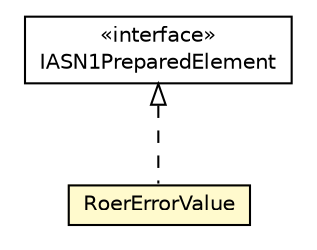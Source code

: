 #!/usr/local/bin/dot
#
# Class diagram 
# Generated by UMLGraph version R5_6-24-gf6e263 (http://www.umlgraph.org/)
#

digraph G {
	edge [fontname="Helvetica",fontsize=10,labelfontname="Helvetica",labelfontsize=10];
	node [fontname="Helvetica",fontsize=10,shape=plaintext];
	nodesep=0.25;
	ranksep=0.5;
	// org.universAAL.lddi.lib.ieeex73std.org.bn.coders.IASN1PreparedElement
	c7039007 [label=<<table title="org.universAAL.lddi.lib.ieeex73std.org.bn.coders.IASN1PreparedElement" border="0" cellborder="1" cellspacing="0" cellpadding="2" port="p" href="../../org/bn/coders/IASN1PreparedElement.html">
		<tr><td><table border="0" cellspacing="0" cellpadding="1">
<tr><td align="center" balign="center"> &#171;interface&#187; </td></tr>
<tr><td align="center" balign="center"> IASN1PreparedElement </td></tr>
		</table></td></tr>
		</table>>, URL="../../org/bn/coders/IASN1PreparedElement.html", fontname="Helvetica", fontcolor="black", fontsize=10.0];
	// org.universAAL.lddi.lib.ieeex73std.x73.p20601.RoerErrorValue
	c7039145 [label=<<table title="org.universAAL.lddi.lib.ieeex73std.x73.p20601.RoerErrorValue" border="0" cellborder="1" cellspacing="0" cellpadding="2" port="p" bgcolor="lemonChiffon" href="./RoerErrorValue.html">
		<tr><td><table border="0" cellspacing="0" cellpadding="1">
<tr><td align="center" balign="center"> RoerErrorValue </td></tr>
		</table></td></tr>
		</table>>, URL="./RoerErrorValue.html", fontname="Helvetica", fontcolor="black", fontsize=10.0];
	//org.universAAL.lddi.lib.ieeex73std.x73.p20601.RoerErrorValue implements org.universAAL.lddi.lib.ieeex73std.org.bn.coders.IASN1PreparedElement
	c7039007:p -> c7039145:p [dir=back,arrowtail=empty,style=dashed];
}

